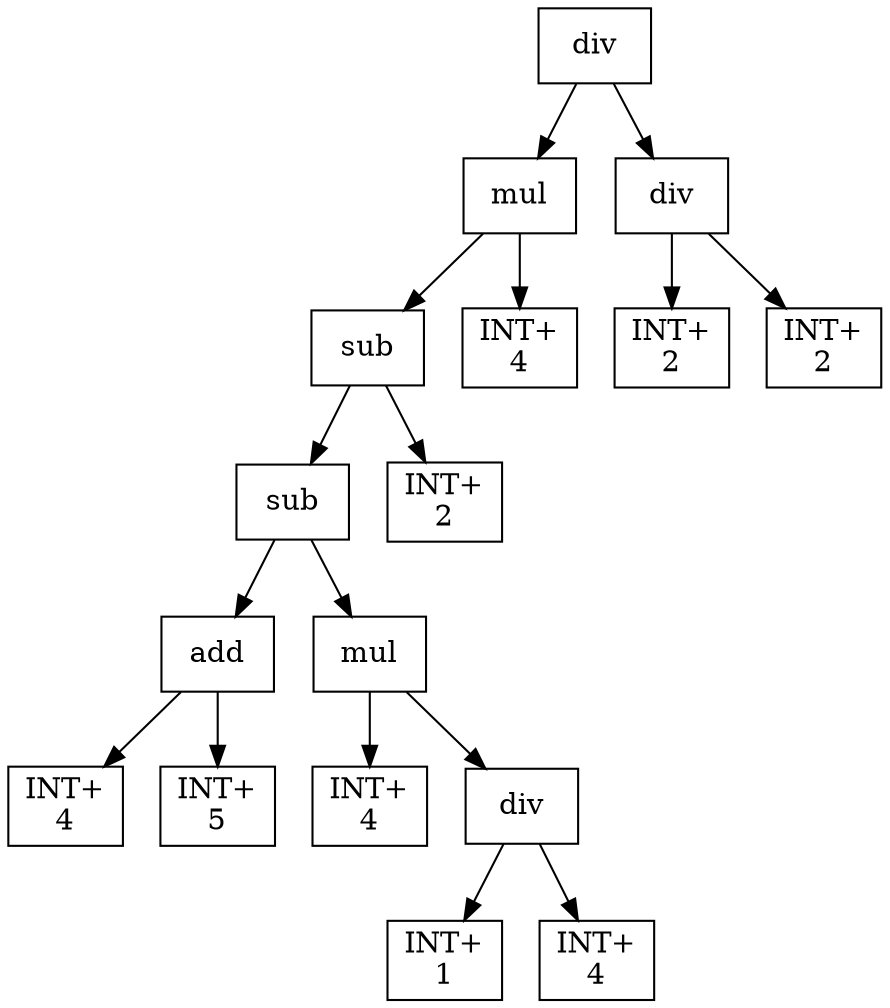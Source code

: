 digraph expr {
  node [shape=box];
  n1 [label="div"];
  n2 [label="mul"];
  n3 [label="sub"];
  n4 [label="sub"];
  n5 [label="add"];
  n6 [label="INT+\n4"];
  n7 [label="INT+\n5"];
  n5 -> n6;
  n5 -> n7;
  n8 [label="mul"];
  n9 [label="INT+\n4"];
  n10 [label="div"];
  n11 [label="INT+\n1"];
  n12 [label="INT+\n4"];
  n10 -> n11;
  n10 -> n12;
  n8 -> n9;
  n8 -> n10;
  n4 -> n5;
  n4 -> n8;
  n13 [label="INT+\n2"];
  n3 -> n4;
  n3 -> n13;
  n14 [label="INT+\n4"];
  n2 -> n3;
  n2 -> n14;
  n15 [label="div"];
  n16 [label="INT+\n2"];
  n17 [label="INT+\n2"];
  n15 -> n16;
  n15 -> n17;
  n1 -> n2;
  n1 -> n15;
}